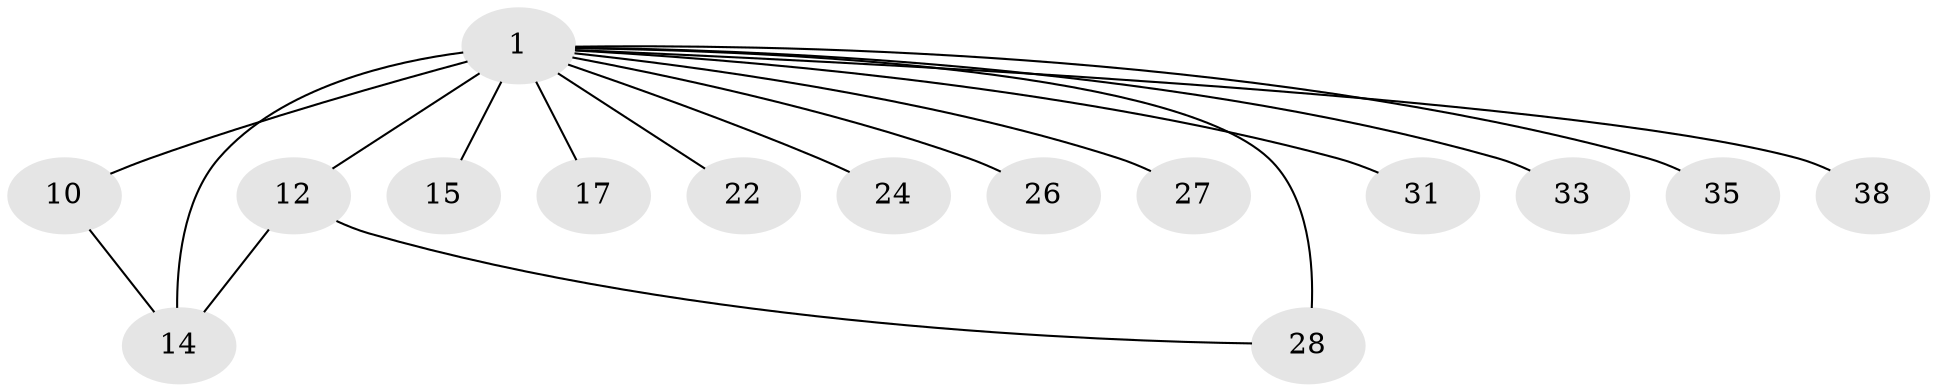 // original degree distribution, {12: 0.06, 18: 0.04, 16: 0.02, 14: 0.04, 19: 0.02, 17: 0.02, 2: 0.58, 4: 0.06, 3: 0.12, 5: 0.04}
// Generated by graph-tools (version 1.1) at 2025/17/03/04/25 18:17:19]
// undirected, 15 vertices, 17 edges
graph export_dot {
graph [start="1"]
  node [color=gray90,style=filled];
  1 [super="+2+3+34+11"];
  10 [super="+32+40+16+25"];
  12 [super="+49"];
  14 [super="+23"];
  15;
  17;
  22 [super="+47"];
  24;
  26;
  27;
  28 [super="+39"];
  31;
  33;
  35;
  38 [super="+44"];
  1 -- 10 [weight=18];
  1 -- 38 [weight=3];
  1 -- 12 [weight=2];
  1 -- 14;
  1 -- 15 [weight=2];
  1 -- 17 [weight=2];
  1 -- 22 [weight=3];
  1 -- 24 [weight=2];
  1 -- 26 [weight=2];
  1 -- 28 [weight=4];
  1 -- 31 [weight=2];
  1 -- 33 [weight=2];
  1 -- 35 [weight=2];
  1 -- 27;
  10 -- 14;
  12 -- 28;
  12 -- 14;
}

